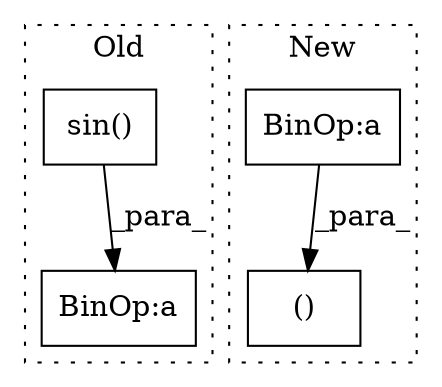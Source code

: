 digraph G {
subgraph cluster0 {
1 [label="sin()" a="75" s="499" l="7" shape="box"];
3 [label="BinOp:a" a="82" s="506" l="1" shape="box"];
label = "Old";
style="dotted";
}
subgraph cluster1 {
2 [label="()" a="54" s="796" l="6" shape="box"];
4 [label="BinOp:a" a="82" s="773" l="3" shape="box"];
label = "New";
style="dotted";
}
1 -> 3 [label="_para_"];
4 -> 2 [label="_para_"];
}